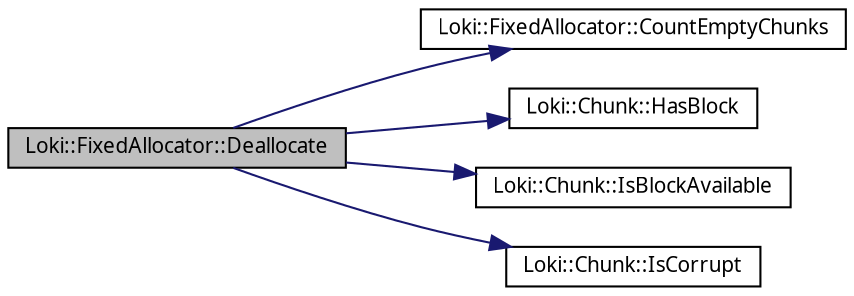 digraph G
{
  bgcolor="transparent";
  edge [fontname="FreeSans.ttf",fontsize=10,labelfontname="FreeSans.ttf",labelfontsize=10];
  node [fontname="FreeSans.ttf",fontsize=10,shape=record];
  rankdir=LR;
  Node1 [label="Loki::FixedAllocator::Deallocate",height=0.2,width=0.4,color="black", fillcolor="grey75", style="filled" fontcolor="black"];
  Node1 -> Node2 [color="midnightblue",fontsize=10,style="solid",fontname="FreeSans.ttf"];
  Node2 [label="Loki::FixedAllocator::CountEmptyChunks",height=0.2,width=0.4,color="black",URL="$a00133.html#8b7b41cf6221c157face00dac8eeeac2"];
  Node1 -> Node3 [color="midnightblue",fontsize=10,style="solid",fontname="FreeSans.ttf"];
  Node3 [label="Loki::Chunk::HasBlock",height=0.2,width=0.4,color="black",URL="$a00042.html#b4ce346a74a437dabe4748bfb8e8b950"];
  Node1 -> Node4 [color="midnightblue",fontsize=10,style="solid",fontname="FreeSans.ttf"];
  Node4 [label="Loki::Chunk::IsBlockAvailable",height=0.2,width=0.4,color="black",URL="$a00042.html#e87aa605043ee3b33dc48a989189c2f2"];
  Node1 -> Node5 [color="midnightblue",fontsize=10,style="solid",fontname="FreeSans.ttf"];
  Node5 [label="Loki::Chunk::IsCorrupt",height=0.2,width=0.4,color="black",URL="$a00042.html#245b6450d855d8ab65e9ca7add3e2071"];
}
